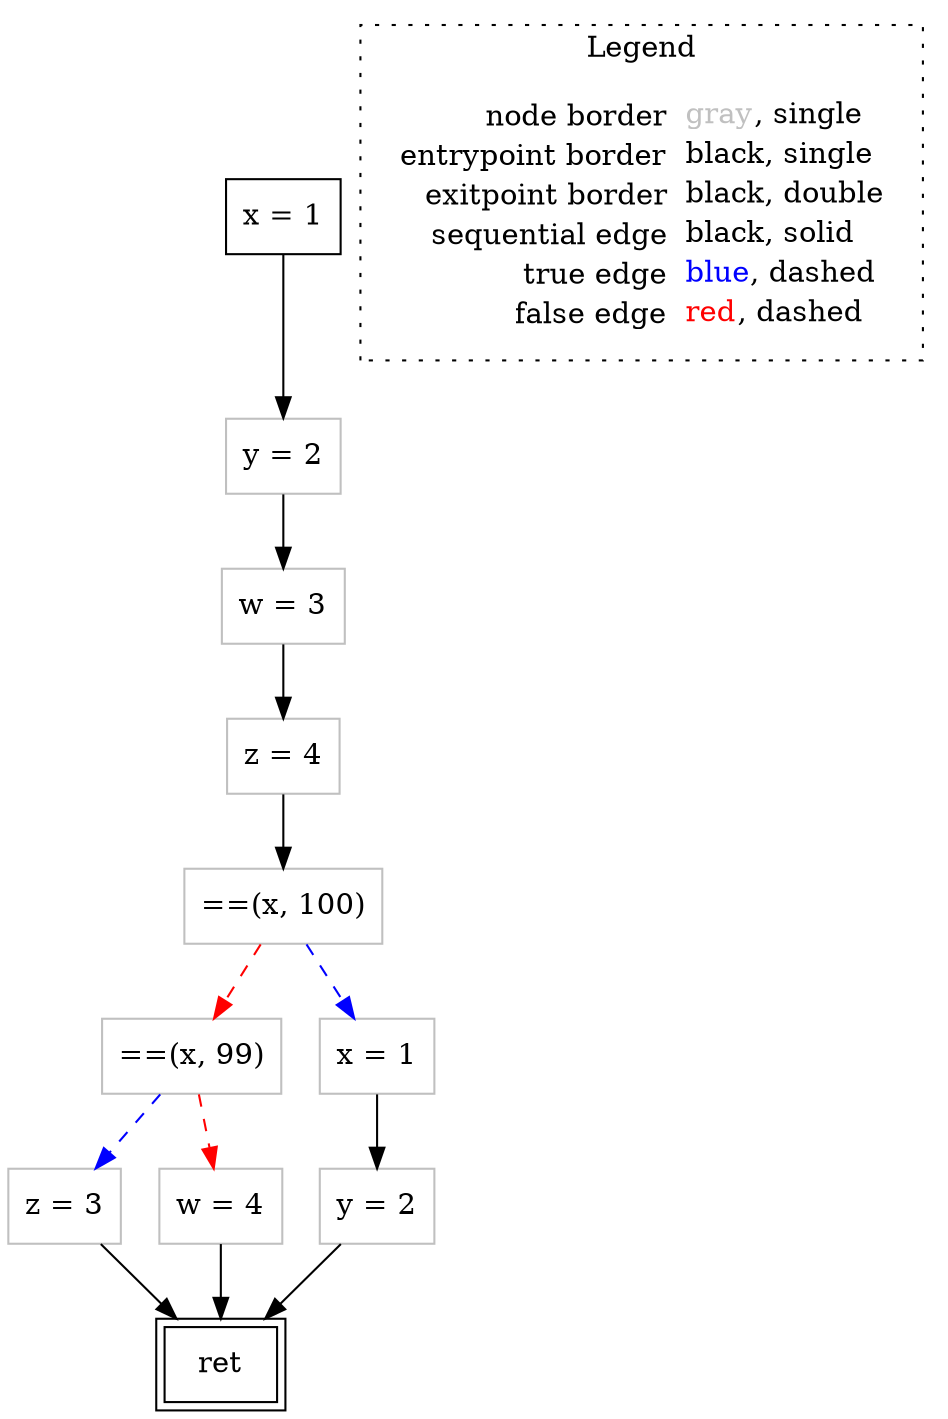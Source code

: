 digraph {
	"node0" [shape="rect",color="black",label=<x = 1>];
	"node1" [shape="rect",color="gray",label=<==(x, 99)>];
	"node2" [shape="rect",color="gray",label=<z = 3>];
	"node3" [shape="rect",color="black",peripheries="2",label=<ret>];
	"node4" [shape="rect",color="gray",label=<z = 4>];
	"node5" [shape="rect",color="gray",label=<x = 1>];
	"node6" [shape="rect",color="gray",label=<y = 2>];
	"node7" [shape="rect",color="gray",label=<w = 4>];
	"node8" [shape="rect",color="gray",label=<y = 2>];
	"node9" [shape="rect",color="gray",label=<==(x, 100)>];
	"node10" [shape="rect",color="gray",label=<w = 3>];
	"node0" -> "node6" [color="black"];
	"node1" -> "node2" [color="blue",style="dashed"];
	"node1" -> "node7" [color="red",style="dashed"];
	"node2" -> "node3" [color="black"];
	"node4" -> "node9" [color="black"];
	"node5" -> "node8" [color="black"];
	"node6" -> "node10" [color="black"];
	"node7" -> "node3" [color="black"];
	"node8" -> "node3" [color="black"];
	"node9" -> "node1" [color="red",style="dashed"];
	"node9" -> "node5" [color="blue",style="dashed"];
	"node10" -> "node4" [color="black"];
subgraph cluster_legend {
	label="Legend";
	style=dotted;
	node [shape=plaintext];
	"legend" [label=<<table border="0" cellpadding="2" cellspacing="0" cellborder="0"><tr><td align="right">node border&nbsp;</td><td align="left"><font color="gray">gray</font>, single</td></tr><tr><td align="right">entrypoint border&nbsp;</td><td align="left"><font color="black">black</font>, single</td></tr><tr><td align="right">exitpoint border&nbsp;</td><td align="left"><font color="black">black</font>, double</td></tr><tr><td align="right">sequential edge&nbsp;</td><td align="left"><font color="black">black</font>, solid</td></tr><tr><td align="right">true edge&nbsp;</td><td align="left"><font color="blue">blue</font>, dashed</td></tr><tr><td align="right">false edge&nbsp;</td><td align="left"><font color="red">red</font>, dashed</td></tr></table>>];
}

}

